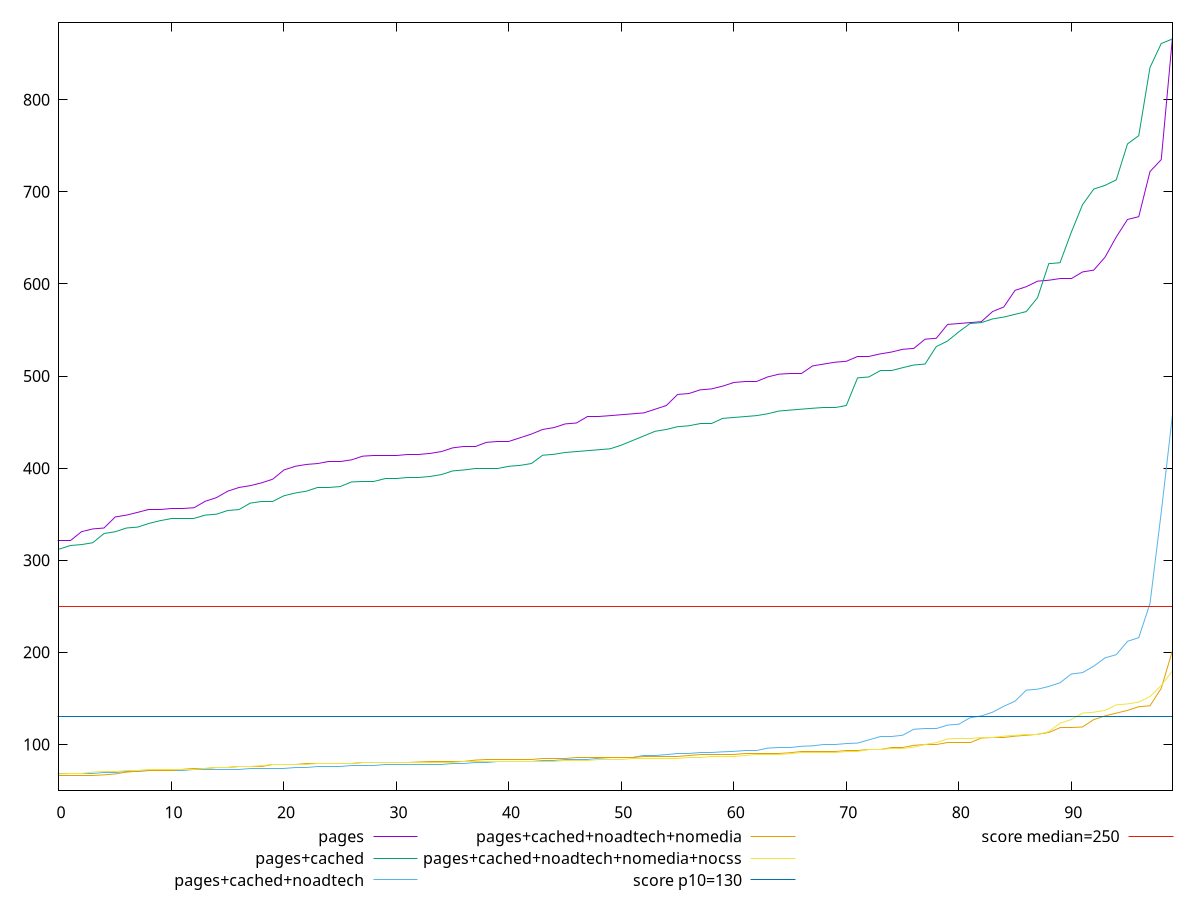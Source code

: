 reset

$pages <<EOF
0 321
1 321
2 331.0000000000009
3 334
4 335
5 346.9999999999991
6 349
7 352
8 355
9 355
10 355.9999999999991
11 356
12 357
13 364
14 368.0000000000009
15 375
16 379
17 381
18 384
19 388
20 398
21 402
22 404
23 405.0000000000009
24 407
25 407
26 408.9999999999991
27 412.9999999999991
28 414
29 414
30 414
31 415
32 415
33 416
34 417.9999999999991
35 422
36 423
37 423
38 428
39 428.9999999999991
40 429
41 432.9999999999991
42 437
43 442
44 444
45 448
46 449
47 456
48 456
49 457
50 458
51 459
52 460.0000000000009
53 464.0000000000009
54 468.0000000000009
55 480
56 481
57 485
58 485.9999999999991
59 489
60 493
61 494
62 494
63 499
64 502
65 502.9999999999991
66 503
67 511
68 513
69 515
70 515.9999999999991
71 521
72 521.0000000000009
73 524.0000000000009
74 526
75 529
76 530.0000000000009
77 540
78 541
79 556
80 557
81 558
82 559.0000000000009
83 570.0000000000009
84 574.9999999999982
85 592.9999999999991
86 597
87 603
88 604.0000000000009
89 606
90 606.0000000000018
91 613
92 614.9999999999991
93 629
94 651
95 670
96 672.9999999999982
97 721.9999999999991
98 735
99 868.0000000000036
EOF

$pagesCached <<EOF
0 312.0000000000009
1 316.0000000000009
2 317
3 319
4 329
5 331.0000000000009
6 334.9999999999991
7 336
8 340
9 343
10 344.9999999999991
11 345
12 345.0000000000018
13 349.0000000000009
14 350
15 353.9999999999991
16 355
17 362
18 364
19 364
20 370.0000000000009
21 372.9999999999991
22 375
23 378.9999999999991
24 379
25 380
26 385
27 386
28 386
29 389
30 389
31 389.9999999999991
32 390
33 391.0000000000009
34 393.0000000000009
35 397
36 398
37 399.9999999999991
38 400
39 400.0000000000009
40 402
41 402.9999999999991
42 404.9999999999991
43 414.0000000000018
44 414.9999999999991
45 417
46 417.9999999999991
47 419
48 420
49 420.9999999999991
50 425
51 430
52 435.0000000000009
53 439.9999999999991
54 442
55 445
56 446
57 448
58 448.0000000000018
59 453.9999999999991
60 455
61 456
62 457
63 459.0000000000009
64 461.9999999999991
65 463
66 464
67 465
68 466.0000000000018
69 466.0000000000018
70 468
71 498
72 499
73 505.9999999999982
74 506.0000000000009
75 508.9999999999991
76 511.9999999999982
77 513
78 531.9999999999982
79 538
80 548.0000000000018
81 556.9999999999982
82 558
83 562.0000000000018
84 564
85 567
86 570.0000000000018
87 585.0000000000018
88 621.9999999999991
89 623
90 655.9999999999982
91 686
92 703.0000000000018
93 706.9999999999982
94 713
95 751.9999999999991
96 760.9999999999982
97 835.0000000000009
98 861
99 866.0000000000009
EOF

$pagesCachedNoadtech <<EOF
0 68
1 68
2 69
3 69
4 70
5 70
6 71
7 71
8 72
9 72
10 72
11 72
12 73
13 73
14 73
15 73
16 73
17 74
18 74
19 74
20 74
21 75
22 75
23 76
24 76
25 76
26 77
27 77
28 77
29 78
30 78
31 78
32 78
33 78
34 78
35 79
36 79
37 80
38 80
39 81
40 81
41 82
42 82
43 83
44 83
45 84
46 84
47 84
48 85
49 86
50 86
51 86
52 88
53 88
54 89
55 90
56 90
57 91
58 91
59 92
60 92.5
61 93
62 93
63 96
64 97
65 97
66 98
67 98.5
68 100
69 100
70 101
71 101.5
72 105
73 109
74 109
75 110
76 116.5
77 117
78 117
79 121
80 122
81 129
82 131
83 135
84 141.5
85 147
86 159
87 160
88 163
89 167
90 176.5
91 177.99999999999955
92 185
93 194
94 197.50000000000023
95 212
96 216.00000000000023
97 253
98 352
99 458.00000000000045
EOF

$pagesCachedNoadtechNomedia <<EOF
0 66
1 66
2 66
3 66
4 67
5 68
6 70
7 71
8 72
9 72
10 72
11 73
12 74
13 74
14 75
15 75
16 76
17 76
18 76
19 78
20 78
21 78
22 79
23 79
24 79
25 79
26 79
27 80
28 80
29 80
30 80
31 80
32 81
33 82
34 82
35 82
36 82
37 83
38 84
39 84
40 84
41 84
42 84
43 85
44 85
45 85
46 86
47 86
48 86
49 86
50 86
51 86
52 87
53 87
54 87
55 87
56 88
57 89
58 89
59 89
60 89
61 90
62 90
63 90
64 90
65 91
66 92
67 92
68 92
69 92
70 93
71 93
72 94
73 94
74 97
75 97
76 99
77 100
78 100
79 102
80 102
81 102
82 107
83 108
84 108
85 109
86 110
87 111
88 113
89 118
90 118
91 119
92 127
93 131
94 133.99999999999955
95 137
96 141
97 142
98 161
99 202
EOF

$pagesCachedNoadtechNomediaNocss <<EOF
0 68
1 69
2 69
3 70
4 71
5 71
6 72
7 72
8 73
9 73
10 73
11 73
12 73
13 74
14 75
15 75
16 76
17 76
18 77
19 78
20 78
21 78
22 78
23 79
24 79
25 79
26 79
27 80
28 80
29 80
30 80
31 80
32 80
33 80
34 80
35 80
36 81
37 81
38 81
39 82
40 82
41 82
42 82
43 82
44 82
45 83
46 83
47 83
48 84
49 84
50 84
51 85
52 85
53 85
54 85
55 85
56 86
57 86
58 87
59 87
60 87
61 88
62 89
63 89
64 89
65 90
66 91
67 91
68 91
69 91
70 92
71 92
72 94
73 94
74 96
75 96
76 97
77 100
78 102
79 106
80 107
81 107
82 108
83 108
84 109
85 110
86 111
87 111
88 114
89 123
90 127
91 134
92 135
93 137
94 143
95 144
96 146
97 152
98 164
99 180
EOF

set key outside below
set xrange [0:99]
set yrange [49.95999999999992:884.0400000000037]
set trange [49.95999999999992:884.0400000000037]
set terminal svg size 640, 580 enhanced background rgb 'white'
set output "report_00017_2021-02-10T15-08-03.406Z/max-potential-fid/comparison/sorted/all_raw.svg"

plot $pages title "pages" with line, \
     $pagesCached title "pages+cached" with line, \
     $pagesCachedNoadtech title "pages+cached+noadtech" with line, \
     $pagesCachedNoadtechNomedia title "pages+cached+noadtech+nomedia" with line, \
     $pagesCachedNoadtechNomediaNocss title "pages+cached+noadtech+nomedia+nocss" with line, \
     130 title "score p10=130", \
     250 title "score median=250"

reset
